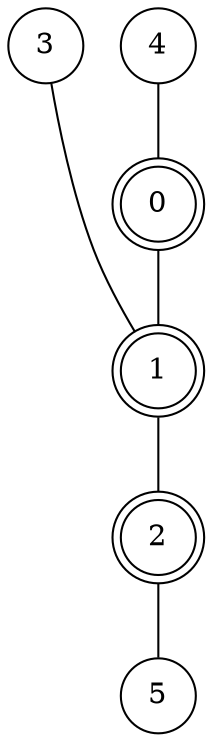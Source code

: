 graph g {
	node[shape=circle];
	0 [shape=doublecircle];
	1 [shape=doublecircle];
	2 [shape=doublecircle];
	4 -- 0 -- 1 -- 2 -- 5;
	1 -- 3 [constraint=false];
}
